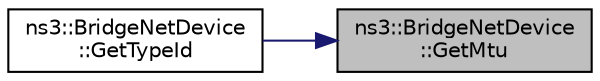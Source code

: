 digraph "ns3::BridgeNetDevice::GetMtu"
{
 // LATEX_PDF_SIZE
  edge [fontname="Helvetica",fontsize="10",labelfontname="Helvetica",labelfontsize="10"];
  node [fontname="Helvetica",fontsize="10",shape=record];
  rankdir="RL";
  Node1 [label="ns3::BridgeNetDevice\l::GetMtu",height=0.2,width=0.4,color="black", fillcolor="grey75", style="filled", fontcolor="black",tooltip=" "];
  Node1 -> Node2 [dir="back",color="midnightblue",fontsize="10",style="solid",fontname="Helvetica"];
  Node2 [label="ns3::BridgeNetDevice\l::GetTypeId",height=0.2,width=0.4,color="black", fillcolor="white", style="filled",URL="$classns3_1_1_bridge_net_device.html#a9c8adb9ce413618caaa052929b69a6c9",tooltip="Get the type ID."];
}
